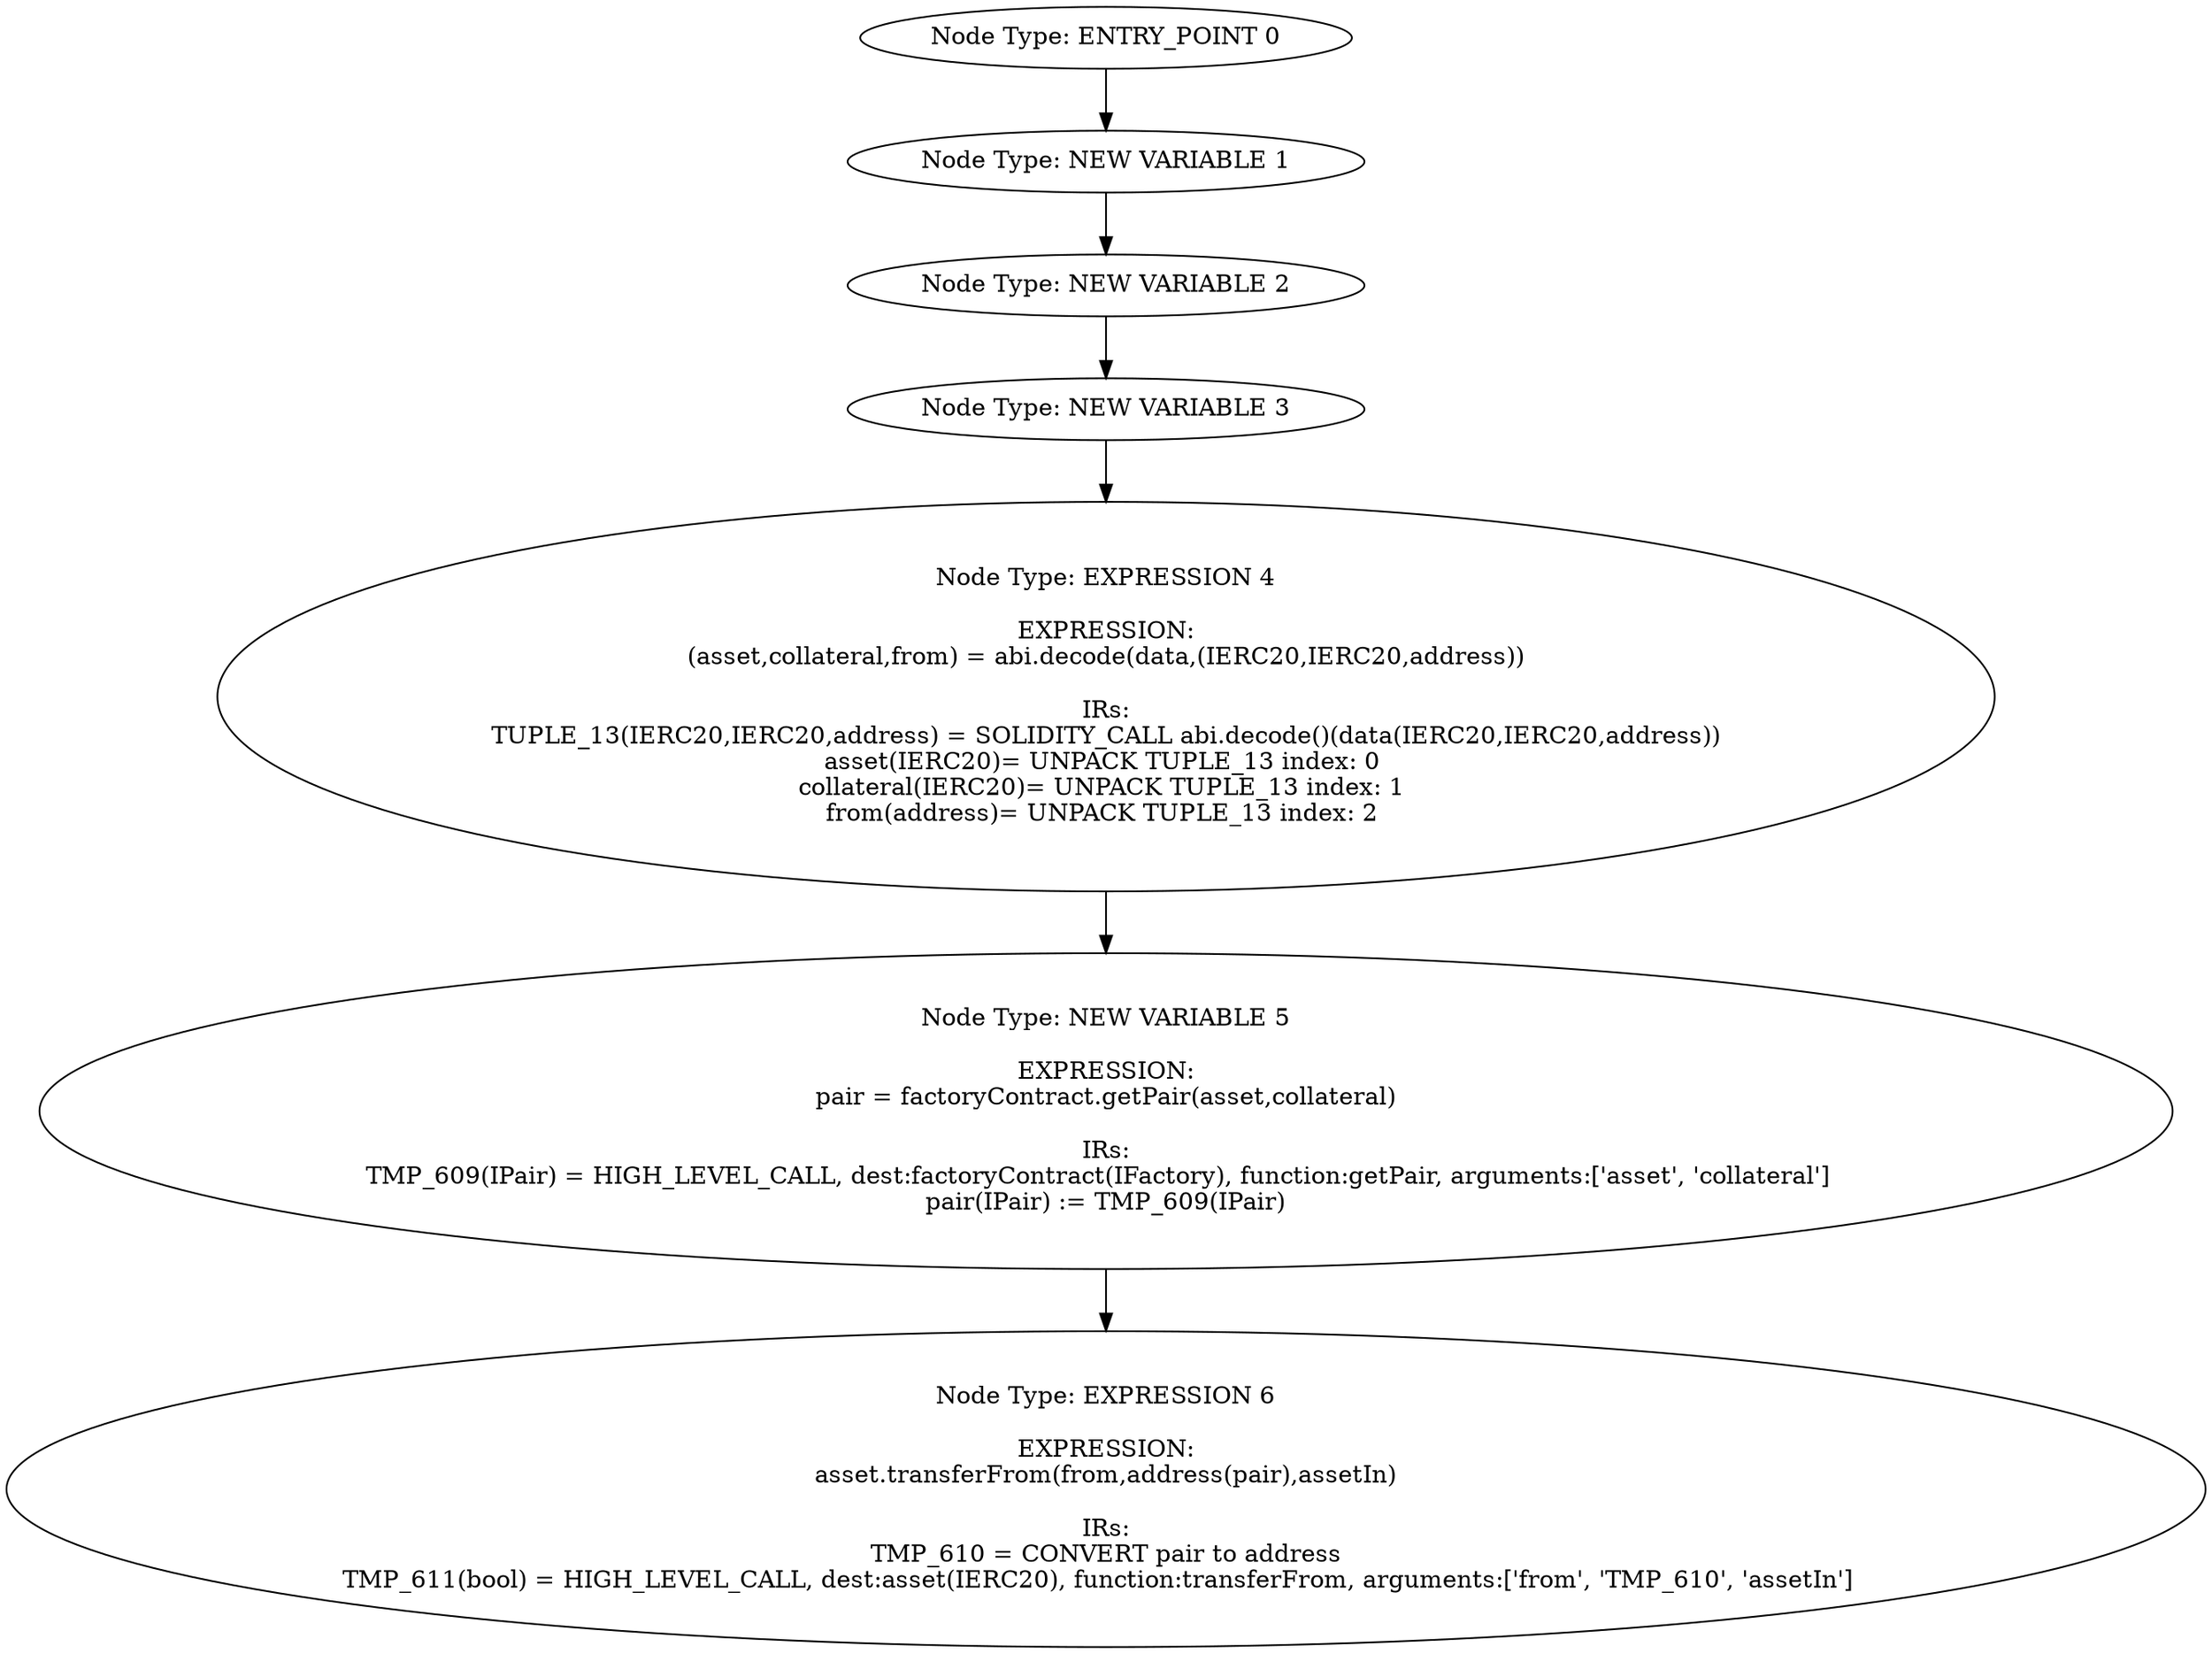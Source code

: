 digraph{
0[label="Node Type: ENTRY_POINT 0
"];
0->1;
1[label="Node Type: NEW VARIABLE 1
"];
1->2;
2[label="Node Type: NEW VARIABLE 2
"];
2->3;
3[label="Node Type: NEW VARIABLE 3
"];
3->4;
4[label="Node Type: EXPRESSION 4

EXPRESSION:
(asset,collateral,from) = abi.decode(data,(IERC20,IERC20,address))

IRs:
TUPLE_13(IERC20,IERC20,address) = SOLIDITY_CALL abi.decode()(data(IERC20,IERC20,address))
asset(IERC20)= UNPACK TUPLE_13 index: 0 
collateral(IERC20)= UNPACK TUPLE_13 index: 1 
from(address)= UNPACK TUPLE_13 index: 2 "];
4->5;
5[label="Node Type: NEW VARIABLE 5

EXPRESSION:
pair = factoryContract.getPair(asset,collateral)

IRs:
TMP_609(IPair) = HIGH_LEVEL_CALL, dest:factoryContract(IFactory), function:getPair, arguments:['asset', 'collateral']  
pair(IPair) := TMP_609(IPair)"];
5->6;
6[label="Node Type: EXPRESSION 6

EXPRESSION:
asset.transferFrom(from,address(pair),assetIn)

IRs:
TMP_610 = CONVERT pair to address
TMP_611(bool) = HIGH_LEVEL_CALL, dest:asset(IERC20), function:transferFrom, arguments:['from', 'TMP_610', 'assetIn']  "];
}
